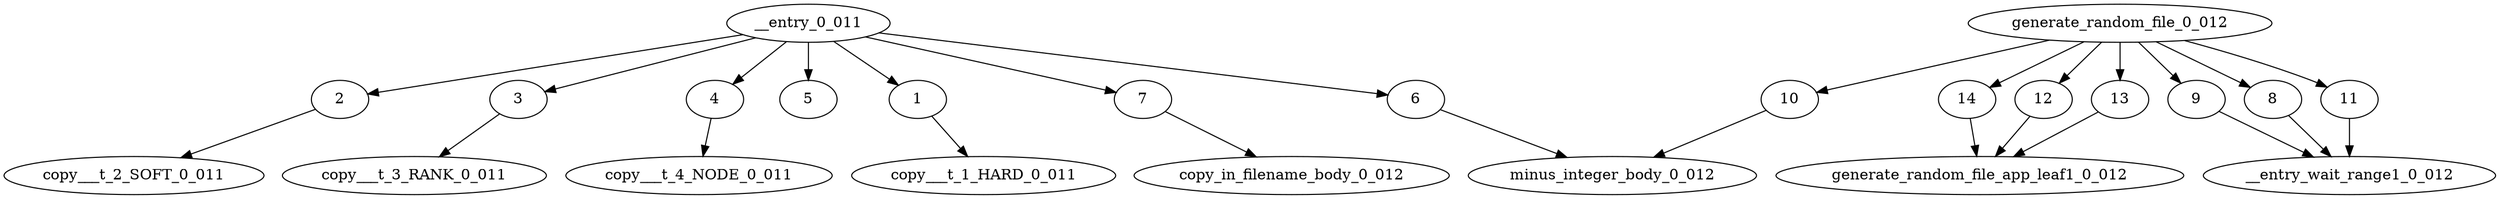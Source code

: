 digraph G {
__entry_0_011 -> 1
1 -> copy___t_1_HARD_0_011
__entry_0_011 -> 2
2 -> copy___t_2_SOFT_0_011
__entry_0_011 -> 3
3 -> copy___t_3_RANK_0_011
__entry_0_011 -> 4
4 -> copy___t_4_NODE_0_011
__entry_0_011 -> 5
__entry_0_011 -> 6
__entry_0_011 -> 7
7 -> copy_in_filename_body_0_012
generate_random_file_0_012 -> 12
generate_random_file_0_012 -> 13
generate_random_file_0_012 -> 14
12 -> generate_random_file_app_leaf1_0_012
13 -> generate_random_file_app_leaf1_0_012
14 -> generate_random_file_app_leaf1_0_012
generate_random_file_0_012 -> 8
generate_random_file_0_012 -> 10
6 -> minus_integer_body_0_012
10 -> minus_integer_body_0_012
generate_random_file_0_012 -> 11
8 -> __entry_wait_range1_0_012
9 -> __entry_wait_range1_0_012
11 -> __entry_wait_range1_0_012
generate_random_file_0_012 -> 9
}
